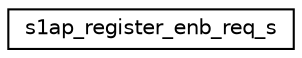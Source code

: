 digraph "Graphical Class Hierarchy"
{
 // LATEX_PDF_SIZE
  edge [fontname="Helvetica",fontsize="10",labelfontname="Helvetica",labelfontsize="10"];
  node [fontname="Helvetica",fontsize="10",shape=record];
  rankdir="LR";
  Node0 [label="s1ap_register_enb_req_s",height=0.2,width=0.4,color="black", fillcolor="white", style="filled",URL="$structs1ap__register__enb__req__s.html",tooltip=" "];
}
